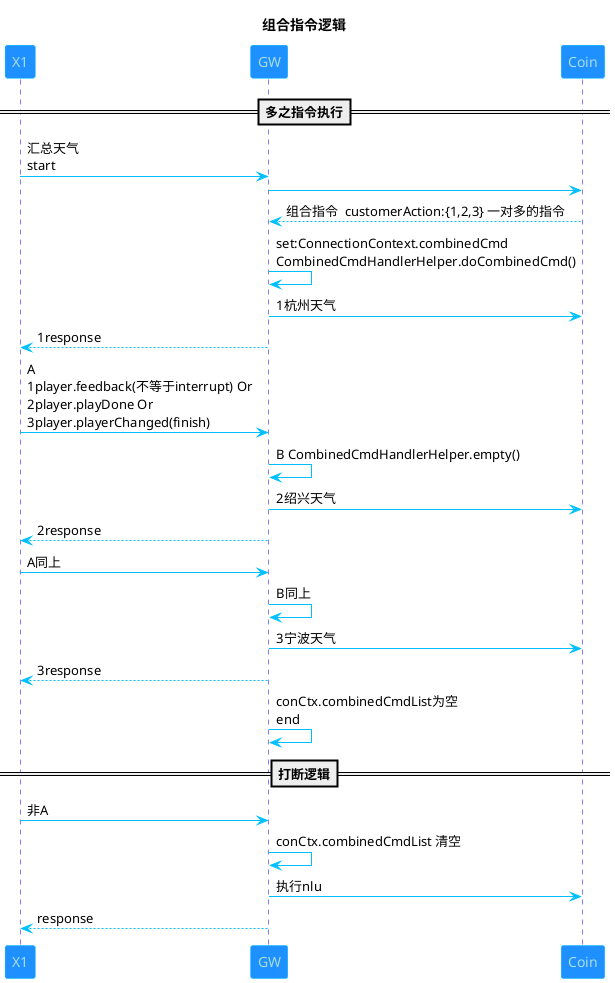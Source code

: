 @startuml
skinparam backfroundColor #EEEBBB


skinparam sequence {

    ArrowColor DeepSkyBlue
    ActorBorderColor blue
    LifeLineBorderColor blue
    LifeLineBackgroundColor #A9DCDF

    ParticipantBorderColor DeepSkyBlue
    ParticipantBackgroundColor DodgerBlue
    ParticipantFontName Aapex
    ParticipantFontColor #A9DCDF

    ActorBackgroundColor aqua
    ActorFontColor DeepSkyBlue
    ActorFontSize 17
    ActorFontName Aapex
}


title: 组合指令逻辑

==多之指令执行==
X1 -> GW: 汇总天气\nstart
GW -> Coin:
Coin --> GW:组合指令  customerAction:{1,2,3} 一对多的指令
GW -> GW:set:ConnectionContext.combinedCmd\nCombinedCmdHandlerHelper.doCombinedCmd()
GW -> Coin: 1杭州天气
GW --> X1: 1response
X1 -> GW: A\n1player.feedback(不等于interrupt) Or\n2player.playDone Or\n3player.playerChanged(finish)
GW -> GW: B CombinedCmdHandlerHelper.empty()
GW -> Coin: 2绍兴天气
GW --> X1: 2response
X1 -> GW:A同上
GW -> GW:B同上
GW -> Coin: 3宁波天气
GW --> X1:  3response
GW -> GW:conCtx.combinedCmdList为空\nend

==打断逻辑==
X1 -> GW:非A
GW -> GW:conCtx.combinedCmdList 清空
GW -> Coin: 执行nlu
GW --> X1:response
@enduml